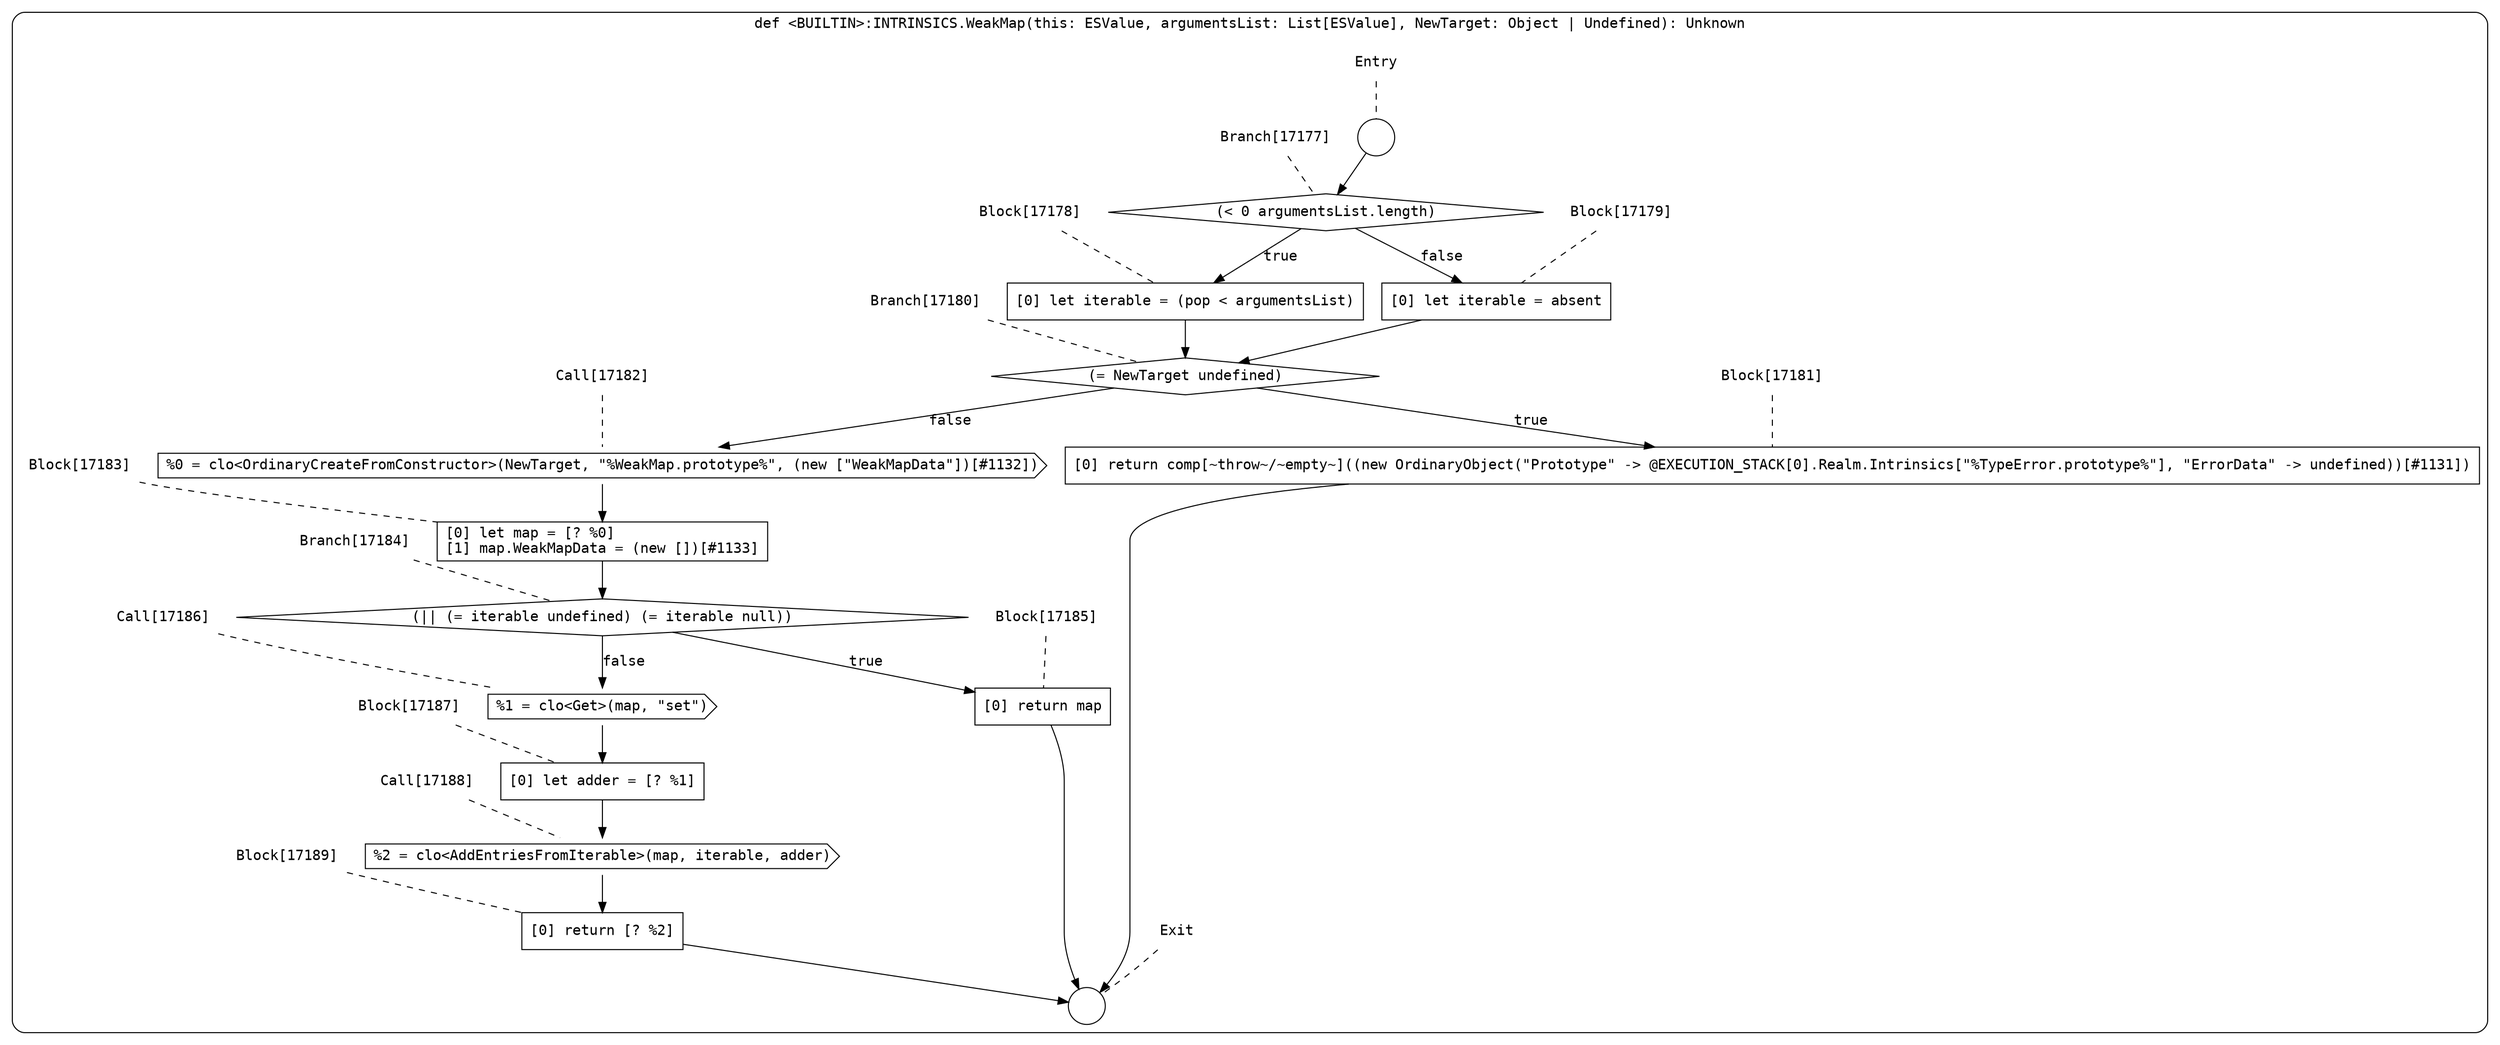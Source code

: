digraph {
  graph [fontname = "Consolas"]
  node [fontname = "Consolas"]
  edge [fontname = "Consolas"]
  subgraph cluster2461 {
    label = "def <BUILTIN>:INTRINSICS.WeakMap(this: ESValue, argumentsList: List[ESValue], NewTarget: Object | Undefined): Unknown"
    style = rounded
    cluster2461_entry_name [shape=none, label=<<font color="black">Entry</font>>]
    cluster2461_entry_name -> cluster2461_entry [arrowhead=none, color="black", style=dashed]
    cluster2461_entry [shape=circle label=" " color="black" fillcolor="white" style=filled]
    cluster2461_entry -> node17177 [color="black"]
    cluster2461_exit_name [shape=none, label=<<font color="black">Exit</font>>]
    cluster2461_exit_name -> cluster2461_exit [arrowhead=none, color="black", style=dashed]
    cluster2461_exit [shape=circle label=" " color="black" fillcolor="white" style=filled]
    node17177_name [shape=none, label=<<font color="black">Branch[17177]</font>>]
    node17177_name -> node17177 [arrowhead=none, color="black", style=dashed]
    node17177 [shape=diamond, label=<<font color="black">(&lt; 0 argumentsList.length)</font>> color="black" fillcolor="white", style=filled]
    node17177 -> node17178 [label=<<font color="black">true</font>> color="black"]
    node17177 -> node17179 [label=<<font color="black">false</font>> color="black"]
    node17178_name [shape=none, label=<<font color="black">Block[17178]</font>>]
    node17178_name -> node17178 [arrowhead=none, color="black", style=dashed]
    node17178 [shape=box, label=<<font color="black">[0] let iterable = (pop &lt; argumentsList)<BR ALIGN="LEFT"/></font>> color="black" fillcolor="white", style=filled]
    node17178 -> node17180 [color="black"]
    node17179_name [shape=none, label=<<font color="black">Block[17179]</font>>]
    node17179_name -> node17179 [arrowhead=none, color="black", style=dashed]
    node17179 [shape=box, label=<<font color="black">[0] let iterable = absent<BR ALIGN="LEFT"/></font>> color="black" fillcolor="white", style=filled]
    node17179 -> node17180 [color="black"]
    node17180_name [shape=none, label=<<font color="black">Branch[17180]</font>>]
    node17180_name -> node17180 [arrowhead=none, color="black", style=dashed]
    node17180 [shape=diamond, label=<<font color="black">(= NewTarget undefined)</font>> color="black" fillcolor="white", style=filled]
    node17180 -> node17181 [label=<<font color="black">true</font>> color="black"]
    node17180 -> node17182 [label=<<font color="black">false</font>> color="black"]
    node17181_name [shape=none, label=<<font color="black">Block[17181]</font>>]
    node17181_name -> node17181 [arrowhead=none, color="black", style=dashed]
    node17181 [shape=box, label=<<font color="black">[0] return comp[~throw~/~empty~]((new OrdinaryObject(&quot;Prototype&quot; -&gt; @EXECUTION_STACK[0].Realm.Intrinsics[&quot;%TypeError.prototype%&quot;], &quot;ErrorData&quot; -&gt; undefined))[#1131])<BR ALIGN="LEFT"/></font>> color="black" fillcolor="white", style=filled]
    node17181 -> cluster2461_exit [color="black"]
    node17182_name [shape=none, label=<<font color="black">Call[17182]</font>>]
    node17182_name -> node17182 [arrowhead=none, color="black", style=dashed]
    node17182 [shape=cds, label=<<font color="black">%0 = clo&lt;OrdinaryCreateFromConstructor&gt;(NewTarget, &quot;%WeakMap.prototype%&quot;, (new [&quot;WeakMapData&quot;])[#1132])</font>> color="black" fillcolor="white", style=filled]
    node17182 -> node17183 [color="black"]
    node17183_name [shape=none, label=<<font color="black">Block[17183]</font>>]
    node17183_name -> node17183 [arrowhead=none, color="black", style=dashed]
    node17183 [shape=box, label=<<font color="black">[0] let map = [? %0]<BR ALIGN="LEFT"/>[1] map.WeakMapData = (new [])[#1133]<BR ALIGN="LEFT"/></font>> color="black" fillcolor="white", style=filled]
    node17183 -> node17184 [color="black"]
    node17184_name [shape=none, label=<<font color="black">Branch[17184]</font>>]
    node17184_name -> node17184 [arrowhead=none, color="black", style=dashed]
    node17184 [shape=diamond, label=<<font color="black">(|| (= iterable undefined) (= iterable null))</font>> color="black" fillcolor="white", style=filled]
    node17184 -> node17185 [label=<<font color="black">true</font>> color="black"]
    node17184 -> node17186 [label=<<font color="black">false</font>> color="black"]
    node17185_name [shape=none, label=<<font color="black">Block[17185]</font>>]
    node17185_name -> node17185 [arrowhead=none, color="black", style=dashed]
    node17185 [shape=box, label=<<font color="black">[0] return map<BR ALIGN="LEFT"/></font>> color="black" fillcolor="white", style=filled]
    node17185 -> cluster2461_exit [color="black"]
    node17186_name [shape=none, label=<<font color="black">Call[17186]</font>>]
    node17186_name -> node17186 [arrowhead=none, color="black", style=dashed]
    node17186 [shape=cds, label=<<font color="black">%1 = clo&lt;Get&gt;(map, &quot;set&quot;)</font>> color="black" fillcolor="white", style=filled]
    node17186 -> node17187 [color="black"]
    node17187_name [shape=none, label=<<font color="black">Block[17187]</font>>]
    node17187_name -> node17187 [arrowhead=none, color="black", style=dashed]
    node17187 [shape=box, label=<<font color="black">[0] let adder = [? %1]<BR ALIGN="LEFT"/></font>> color="black" fillcolor="white", style=filled]
    node17187 -> node17188 [color="black"]
    node17188_name [shape=none, label=<<font color="black">Call[17188]</font>>]
    node17188_name -> node17188 [arrowhead=none, color="black", style=dashed]
    node17188 [shape=cds, label=<<font color="black">%2 = clo&lt;AddEntriesFromIterable&gt;(map, iterable, adder)</font>> color="black" fillcolor="white", style=filled]
    node17188 -> node17189 [color="black"]
    node17189_name [shape=none, label=<<font color="black">Block[17189]</font>>]
    node17189_name -> node17189 [arrowhead=none, color="black", style=dashed]
    node17189 [shape=box, label=<<font color="black">[0] return [? %2]<BR ALIGN="LEFT"/></font>> color="black" fillcolor="white", style=filled]
    node17189 -> cluster2461_exit [color="black"]
  }
}